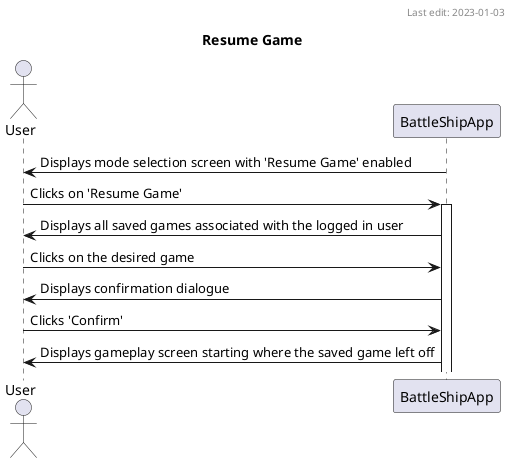@startuml
'Author: Hayden Carpenter
'Last Edit: 2023-01-03
title Resume Game
header Last edit: 2023-01-03
actor User
participant BattleShipApp as gui
gui->User:Displays mode selection screen with 'Resume Game' enabled
User->gui++:Clicks on 'Resume Game'
gui->User:Displays all saved games associated with the logged in user
User->gui:Clicks on the desired game
gui->User:Displays confirmation dialogue
User->gui:Clicks 'Confirm'
gui->User:Displays gameplay screen starting where the saved game left off